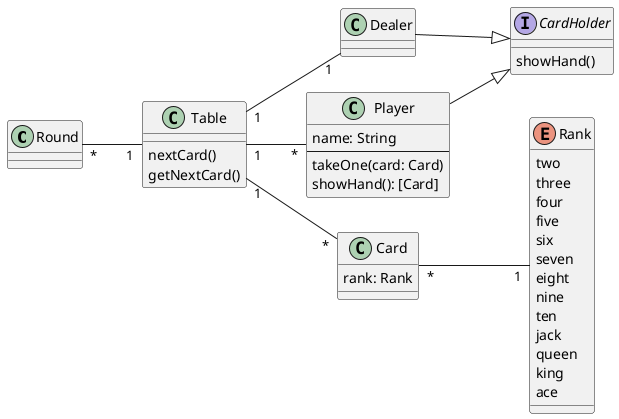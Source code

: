 @startuml

left to right direction

class Round

class Table {
    nextCard()
    getNextCard()
}

class Dealer {
}

class Player {
    name: String
    --
    takeOne(card: Card)
    showHand(): [Card]
}

class Card {
    rank: Rank
}

enum Rank {
    two
    three
    four
    five
    six
    seven
    eight
    nine
    ten
    jack
    queen
    king
    ace
}

interface CardHolder {
    showHand()
}

Round "*"--"1" Table
Table "1"--"1" Dealer

Table "1"--"*" Player
Table "1"--"*" Card

Player --|> CardHolder
Dealer --|> CardHolder

Card "*"--"1" Rank


@enduml